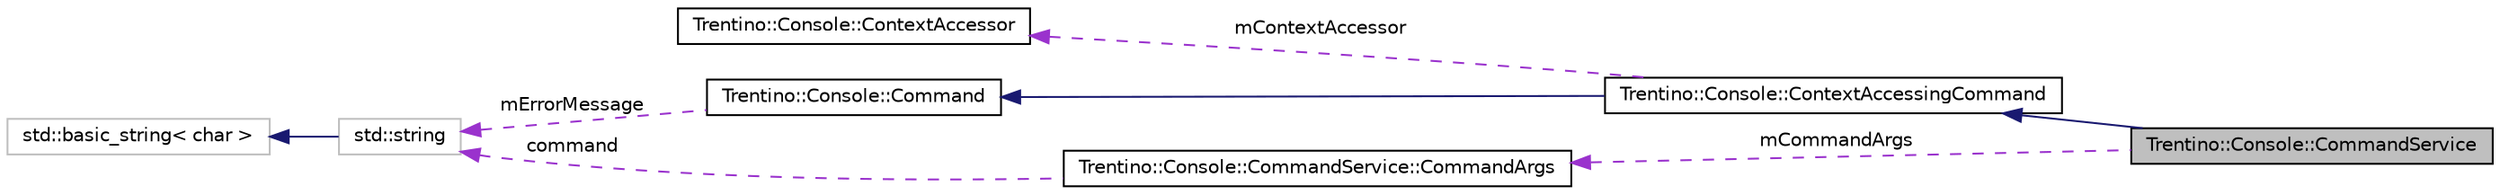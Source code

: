 digraph G
{
  edge [fontname="Helvetica",fontsize="10",labelfontname="Helvetica",labelfontsize="10"];
  node [fontname="Helvetica",fontsize="10",shape=record];
  rankdir="LR";
  Node1 [label="Trentino::Console::CommandService",height=0.2,width=0.4,color="black", fillcolor="grey75", style="filled" fontcolor="black"];
  Node2 -> Node1 [dir="back",color="midnightblue",fontsize="10",style="solid",fontname="Helvetica"];
  Node2 [label="Trentino::Console::ContextAccessingCommand",height=0.2,width=0.4,color="black", fillcolor="white", style="filled",URL="$class_trentino_1_1_console_1_1_context_accessing_command.html",tooltip="Base class for commands that need only non-modifying access to a context."];
  Node3 -> Node2 [dir="back",color="midnightblue",fontsize="10",style="solid",fontname="Helvetica"];
  Node3 [label="Trentino::Console::Command",height=0.2,width=0.4,color="black", fillcolor="white", style="filled",URL="$class_trentino_1_1_console_1_1_command.html",tooltip="A base abstract class for all the users commands."];
  Node4 -> Node3 [dir="back",color="darkorchid3",fontsize="10",style="dashed",label=" mErrorMessage" ,fontname="Helvetica"];
  Node4 [label="std::string",height=0.2,width=0.4,color="grey75", fillcolor="white", style="filled",tooltip="STL class."];
  Node5 -> Node4 [dir="back",color="midnightblue",fontsize="10",style="solid",fontname="Helvetica"];
  Node5 [label="std::basic_string\< char \>",height=0.2,width=0.4,color="grey75", fillcolor="white", style="filled",tooltip="STL class."];
  Node6 -> Node2 [dir="back",color="darkorchid3",fontsize="10",style="dashed",label=" mContextAccessor" ,fontname="Helvetica"];
  Node6 [label="Trentino::Console::ContextAccessor",height=0.2,width=0.4,color="black", fillcolor="white", style="filled",URL="$class_trentino_1_1_console_1_1_context_accessor.html",tooltip="Interface containing only the getter methods for a Context."];
  Node7 -> Node1 [dir="back",color="darkorchid3",fontsize="10",style="dashed",label=" mCommandArgs" ,fontname="Helvetica"];
  Node7 [label="Trentino::Console::CommandService::CommandArgs",height=0.2,width=0.4,color="black", fillcolor="white", style="filled",URL="$struct_trentino_1_1_console_1_1_command_service_1_1_command_args.html",tooltip="Data structure to store information about arguments passed to the command This structure is filled by..."];
  Node4 -> Node7 [dir="back",color="darkorchid3",fontsize="10",style="dashed",label=" command" ,fontname="Helvetica"];
}
